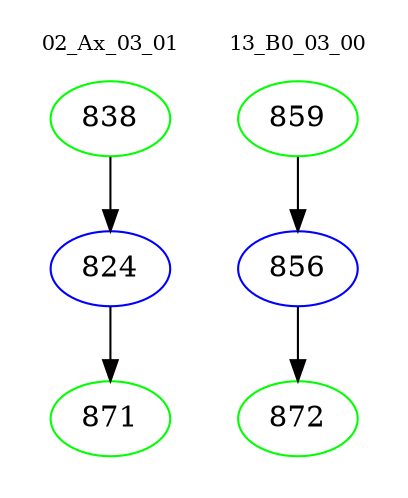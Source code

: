 digraph{
subgraph cluster_0 {
color = white
label = "02_Ax_03_01";
fontsize=10;
T0_838 [label="838", color="green"]
T0_838 -> T0_824 [color="black"]
T0_824 [label="824", color="blue"]
T0_824 -> T0_871 [color="black"]
T0_871 [label="871", color="green"]
}
subgraph cluster_1 {
color = white
label = "13_B0_03_00";
fontsize=10;
T1_859 [label="859", color="green"]
T1_859 -> T1_856 [color="black"]
T1_856 [label="856", color="blue"]
T1_856 -> T1_872 [color="black"]
T1_872 [label="872", color="green"]
}
}

